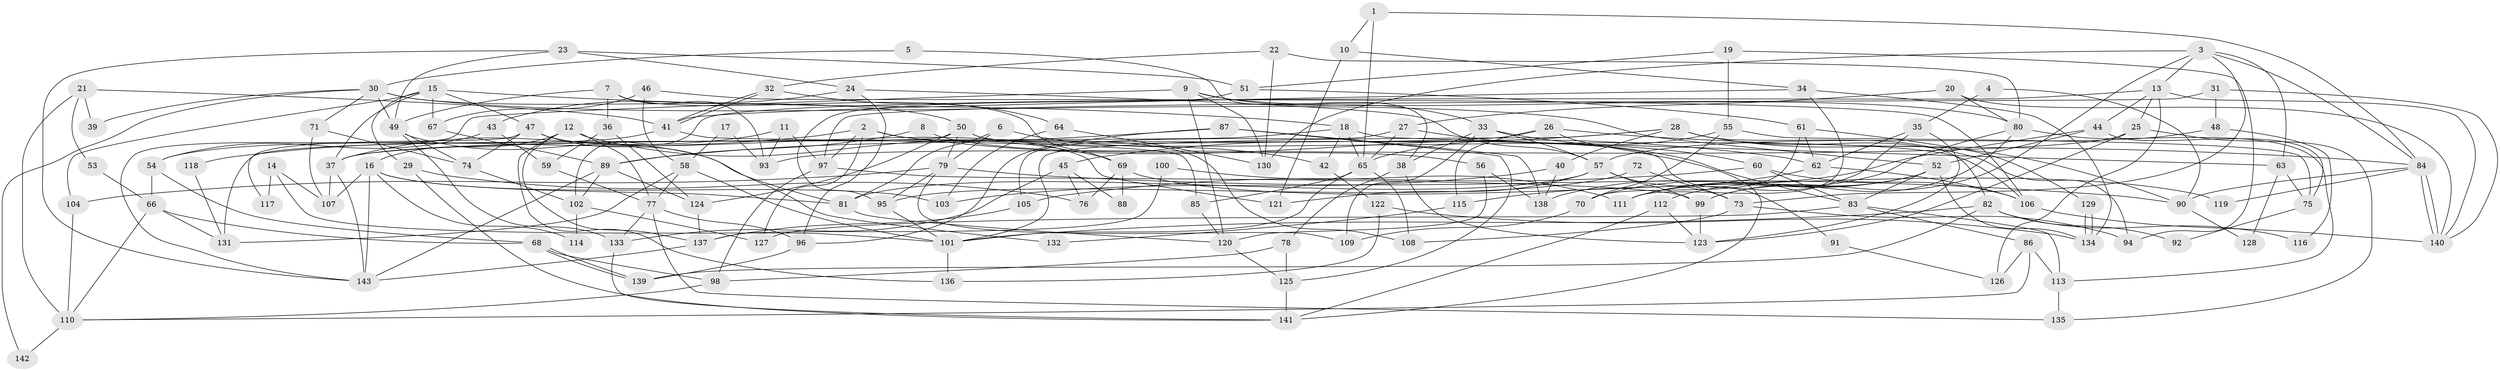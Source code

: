 // Generated by graph-tools (version 1.1) at 2025/36/03/09/25 02:36:00]
// undirected, 143 vertices, 286 edges
graph export_dot {
graph [start="1"]
  node [color=gray90,style=filled];
  1;
  2;
  3;
  4;
  5;
  6;
  7;
  8;
  9;
  10;
  11;
  12;
  13;
  14;
  15;
  16;
  17;
  18;
  19;
  20;
  21;
  22;
  23;
  24;
  25;
  26;
  27;
  28;
  29;
  30;
  31;
  32;
  33;
  34;
  35;
  36;
  37;
  38;
  39;
  40;
  41;
  42;
  43;
  44;
  45;
  46;
  47;
  48;
  49;
  50;
  51;
  52;
  53;
  54;
  55;
  56;
  57;
  58;
  59;
  60;
  61;
  62;
  63;
  64;
  65;
  66;
  67;
  68;
  69;
  70;
  71;
  72;
  73;
  74;
  75;
  76;
  77;
  78;
  79;
  80;
  81;
  82;
  83;
  84;
  85;
  86;
  87;
  88;
  89;
  90;
  91;
  92;
  93;
  94;
  95;
  96;
  97;
  98;
  99;
  100;
  101;
  102;
  103;
  104;
  105;
  106;
  107;
  108;
  109;
  110;
  111;
  112;
  113;
  114;
  115;
  116;
  117;
  118;
  119;
  120;
  121;
  122;
  123;
  124;
  125;
  126;
  127;
  128;
  129;
  130;
  131;
  132;
  133;
  134;
  135;
  136;
  137;
  138;
  139;
  140;
  141;
  142;
  143;
  1 -- 84;
  1 -- 65;
  1 -- 10;
  2 -- 127;
  2 -- 97;
  2 -- 62;
  2 -- 108;
  2 -- 118;
  3 -- 99;
  3 -- 130;
  3 -- 13;
  3 -- 63;
  3 -- 73;
  3 -- 84;
  4 -- 35;
  4 -- 90;
  5 -- 38;
  5 -- 30;
  6 -- 81;
  6 -- 79;
  6 -- 42;
  7 -- 49;
  7 -- 36;
  7 -- 69;
  7 -- 93;
  8 -- 89;
  8 -- 56;
  9 -- 33;
  9 -- 120;
  9 -- 80;
  9 -- 130;
  9 -- 143;
  10 -- 34;
  10 -- 121;
  11 -- 93;
  11 -- 97;
  11 -- 37;
  12 -- 16;
  12 -- 137;
  12 -- 69;
  12 -- 77;
  12 -- 136;
  13 -- 140;
  13 -- 25;
  13 -- 44;
  13 -- 102;
  13 -- 126;
  14 -- 107;
  14 -- 101;
  14 -- 117;
  15 -- 67;
  15 -- 37;
  15 -- 18;
  15 -- 29;
  15 -- 47;
  15 -- 104;
  16 -- 143;
  16 -- 81;
  16 -- 103;
  16 -- 107;
  16 -- 114;
  17 -- 93;
  17 -- 58;
  18 -- 37;
  18 -- 42;
  18 -- 63;
  18 -- 65;
  19 -- 55;
  19 -- 51;
  19 -- 94;
  20 -- 27;
  20 -- 80;
  20 -- 140;
  21 -- 41;
  21 -- 110;
  21 -- 39;
  21 -- 53;
  22 -- 80;
  22 -- 32;
  22 -- 130;
  23 -- 24;
  23 -- 143;
  23 -- 49;
  23 -- 51;
  24 -- 57;
  24 -- 96;
  24 -- 43;
  25 -- 123;
  25 -- 93;
  25 -- 135;
  26 -- 84;
  26 -- 141;
  26 -- 37;
  26 -- 115;
  27 -- 83;
  27 -- 65;
  27 -- 105;
  28 -- 101;
  28 -- 94;
  28 -- 40;
  28 -- 45;
  28 -- 82;
  28 -- 90;
  29 -- 141;
  29 -- 76;
  30 -- 49;
  30 -- 71;
  30 -- 39;
  30 -- 50;
  30 -- 52;
  30 -- 142;
  31 -- 140;
  31 -- 97;
  31 -- 48;
  32 -- 64;
  32 -- 41;
  32 -- 41;
  33 -- 109;
  33 -- 60;
  33 -- 38;
  33 -- 57;
  34 -- 134;
  34 -- 111;
  34 -- 41;
  35 -- 62;
  35 -- 123;
  35 -- 111;
  36 -- 124;
  36 -- 59;
  37 -- 107;
  37 -- 143;
  38 -- 123;
  38 -- 78;
  40 -- 138;
  40 -- 103;
  41 -- 54;
  41 -- 85;
  42 -- 122;
  43 -- 54;
  43 -- 59;
  44 -- 52;
  44 -- 75;
  44 -- 138;
  45 -- 76;
  45 -- 88;
  45 -- 133;
  46 -- 106;
  46 -- 58;
  46 -- 67;
  47 -- 74;
  47 -- 117;
  47 -- 121;
  47 -- 132;
  48 -- 57;
  48 -- 116;
  49 -- 133;
  49 -- 74;
  49 -- 81;
  50 -- 106;
  50 -- 79;
  50 -- 91;
  50 -- 124;
  50 -- 131;
  51 -- 95;
  51 -- 61;
  52 -- 83;
  52 -- 70;
  52 -- 111;
  52 -- 112;
  52 -- 134;
  53 -- 66;
  54 -- 66;
  54 -- 68;
  55 -- 75;
  55 -- 65;
  55 -- 70;
  56 -- 138;
  56 -- 120;
  57 -- 121;
  57 -- 73;
  57 -- 81;
  57 -- 99;
  58 -- 101;
  58 -- 131;
  58 -- 77;
  59 -- 77;
  60 -- 106;
  60 -- 83;
  60 -- 105;
  61 -- 70;
  61 -- 62;
  61 -- 129;
  62 -- 106;
  62 -- 115;
  63 -- 75;
  63 -- 128;
  64 -- 103;
  64 -- 130;
  65 -- 108;
  65 -- 85;
  65 -- 101;
  66 -- 110;
  66 -- 68;
  66 -- 131;
  67 -- 89;
  68 -- 139;
  68 -- 139;
  68 -- 98;
  69 -- 76;
  69 -- 88;
  69 -- 119;
  70 -- 109;
  71 -- 74;
  71 -- 107;
  72 -- 73;
  72 -- 95;
  73 -- 94;
  73 -- 108;
  74 -- 102;
  75 -- 92;
  77 -- 96;
  77 -- 133;
  77 -- 135;
  78 -- 125;
  78 -- 98;
  79 -- 90;
  79 -- 95;
  79 -- 104;
  79 -- 109;
  80 -- 111;
  80 -- 99;
  80 -- 113;
  81 -- 120;
  82 -- 101;
  82 -- 92;
  82 -- 116;
  82 -- 139;
  83 -- 113;
  83 -- 86;
  83 -- 127;
  84 -- 140;
  84 -- 140;
  84 -- 90;
  84 -- 119;
  85 -- 120;
  86 -- 110;
  86 -- 113;
  86 -- 126;
  87 -- 89;
  87 -- 96;
  87 -- 125;
  87 -- 138;
  89 -- 124;
  89 -- 143;
  89 -- 102;
  90 -- 128;
  91 -- 126;
  95 -- 101;
  96 -- 139;
  97 -- 99;
  97 -- 98;
  98 -- 110;
  99 -- 123;
  100 -- 111;
  100 -- 137;
  101 -- 136;
  102 -- 114;
  102 -- 127;
  104 -- 110;
  105 -- 137;
  106 -- 140;
  110 -- 142;
  112 -- 141;
  112 -- 123;
  113 -- 135;
  115 -- 132;
  118 -- 131;
  120 -- 125;
  122 -- 134;
  122 -- 136;
  124 -- 137;
  125 -- 141;
  129 -- 134;
  129 -- 134;
  133 -- 141;
  137 -- 143;
}
